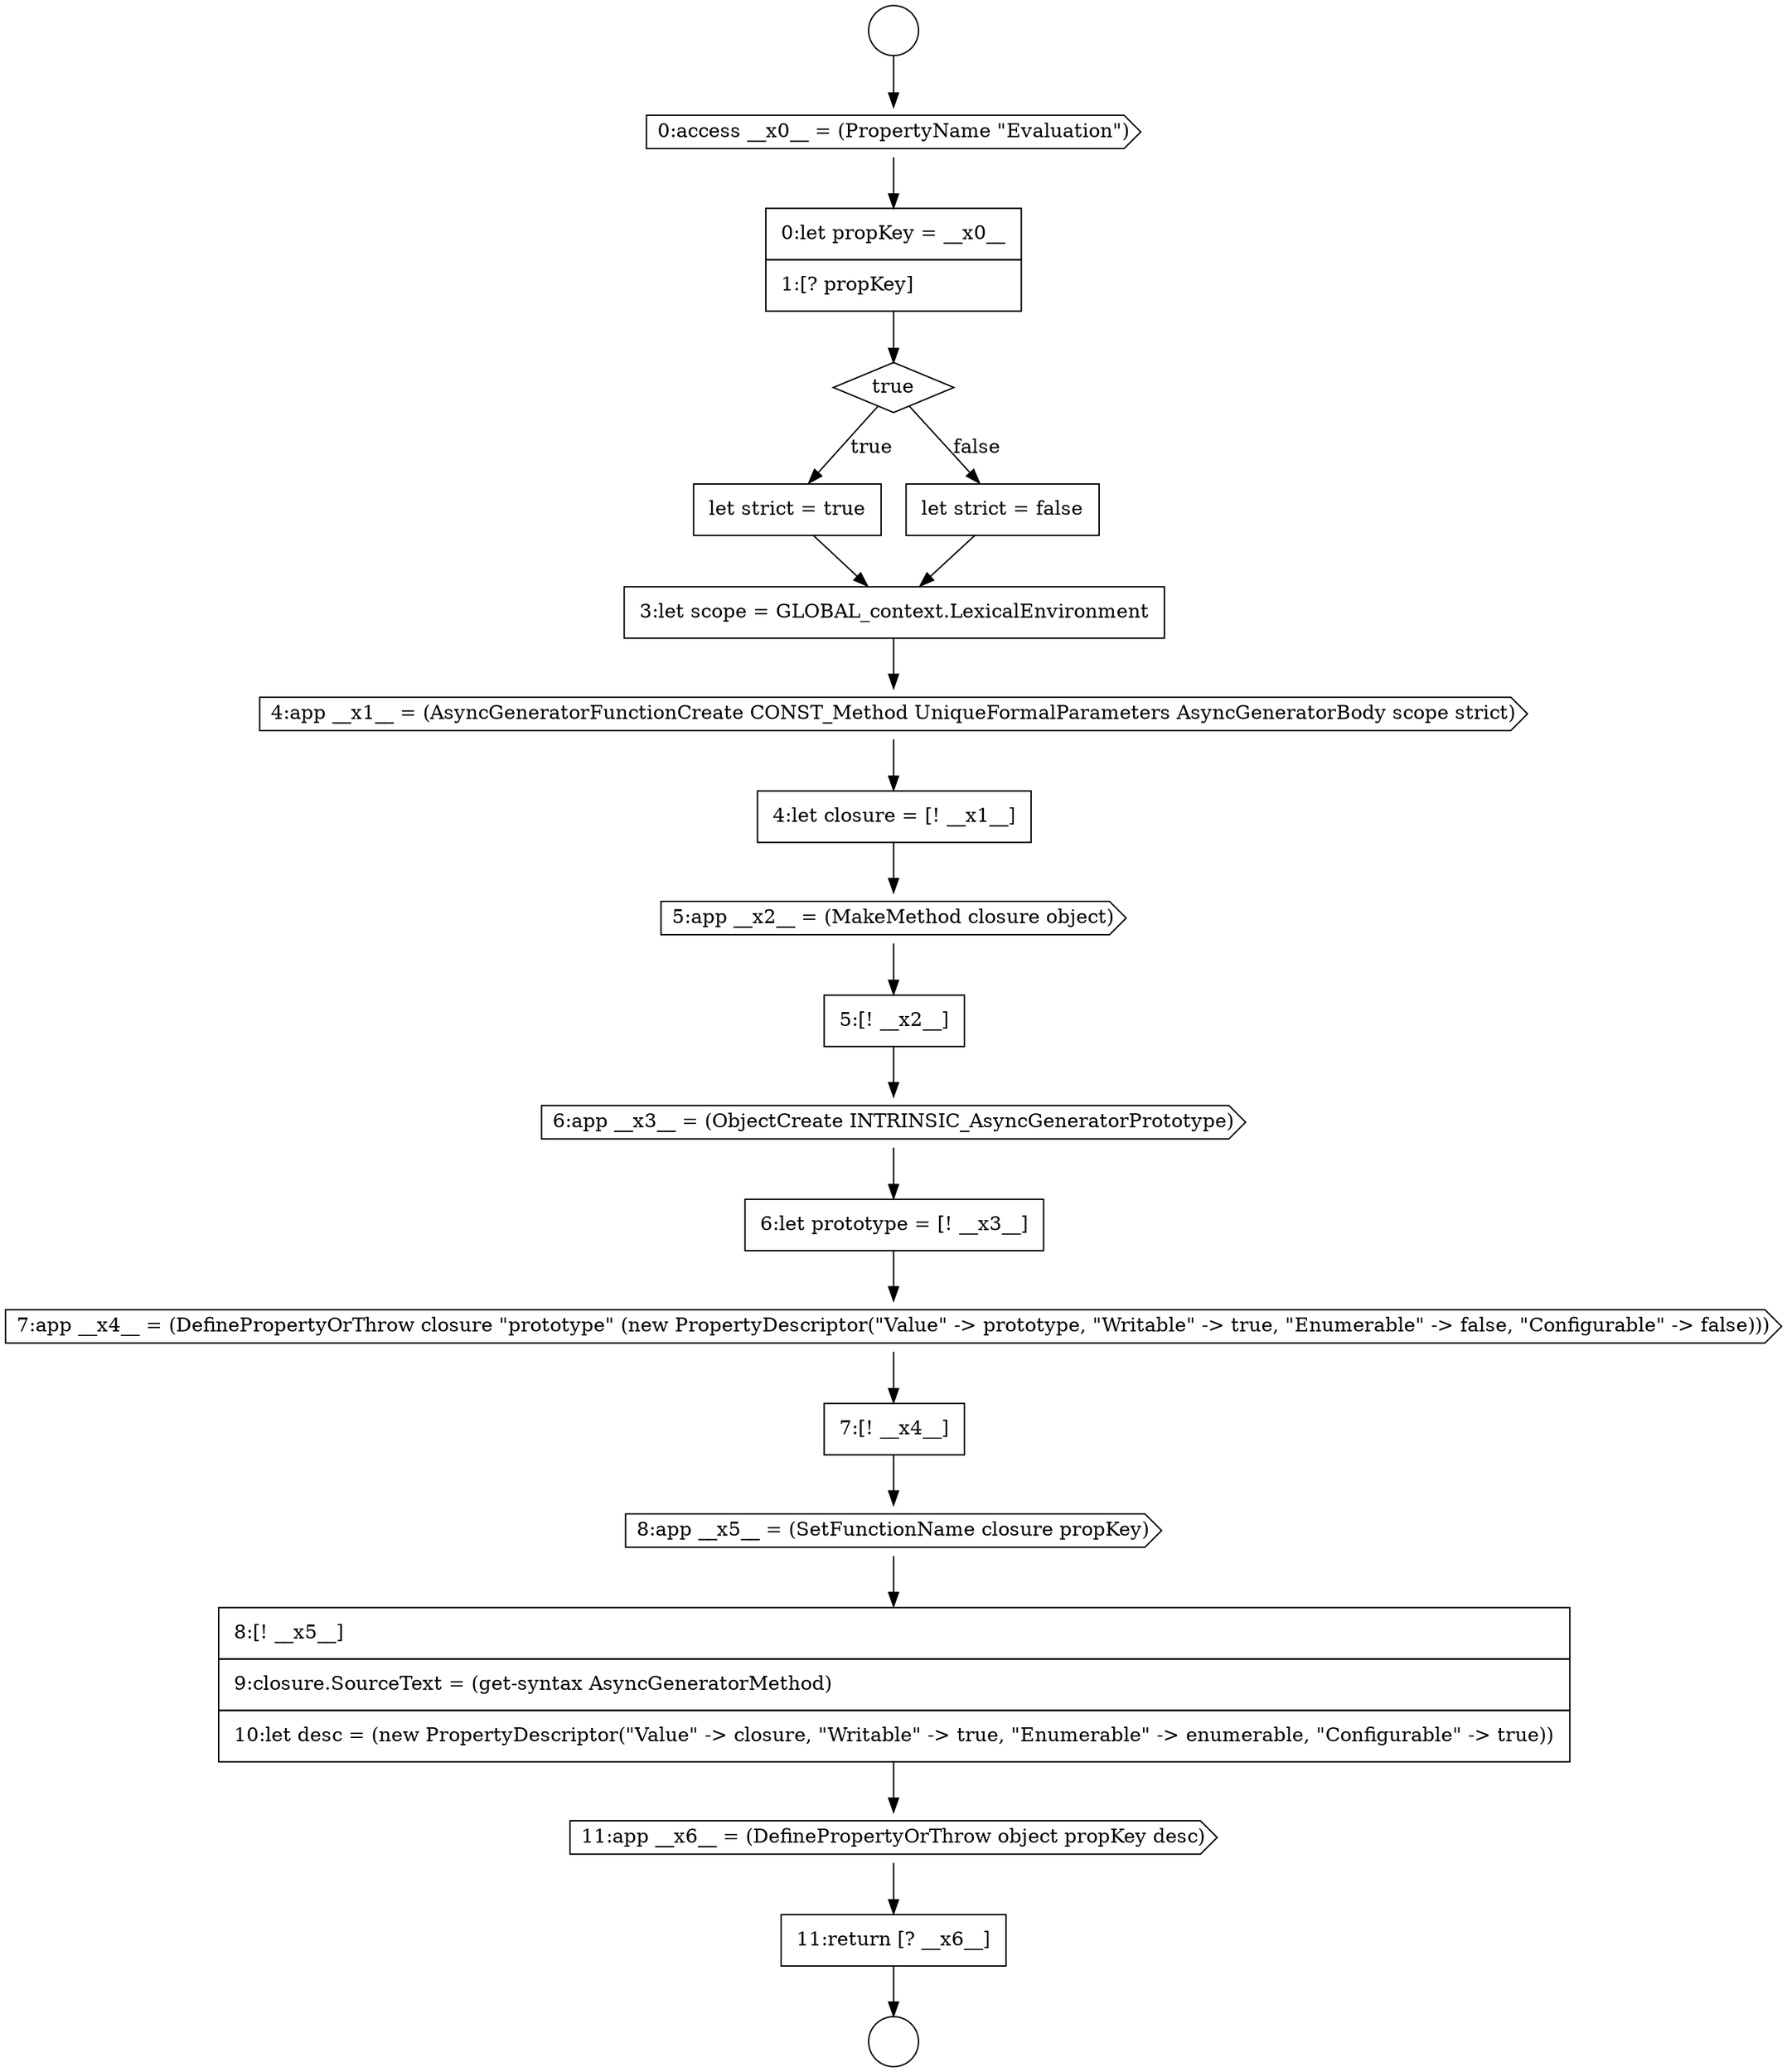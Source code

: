 digraph {
  node9120 [shape=none, margin=0, label=<<font color="black">
    <table border="0" cellborder="1" cellspacing="0" cellpadding="10">
      <tr><td align="left">5:[! __x2__]</td></tr>
    </table>
  </font>> color="black" fillcolor="white" style=filled]
  node9127 [shape=cds, label=<<font color="black">11:app __x6__ = (DefinePropertyOrThrow object propKey desc)</font>> color="black" fillcolor="white" style=filled]
  node9116 [shape=none, margin=0, label=<<font color="black">
    <table border="0" cellborder="1" cellspacing="0" cellpadding="10">
      <tr><td align="left">3:let scope = GLOBAL_context.LexicalEnvironment</td></tr>
    </table>
  </font>> color="black" fillcolor="white" style=filled]
  node9126 [shape=none, margin=0, label=<<font color="black">
    <table border="0" cellborder="1" cellspacing="0" cellpadding="10">
      <tr><td align="left">8:[! __x5__]</td></tr>
      <tr><td align="left">9:closure.SourceText = (get-syntax AsyncGeneratorMethod)</td></tr>
      <tr><td align="left">10:let desc = (new PropertyDescriptor(&quot;Value&quot; -&gt; closure, &quot;Writable&quot; -&gt; true, &quot;Enumerable&quot; -&gt; enumerable, &quot;Configurable&quot; -&gt; true))</td></tr>
    </table>
  </font>> color="black" fillcolor="white" style=filled]
  node9113 [shape=diamond, label=<<font color="black">true</font>> color="black" fillcolor="white" style=filled]
  node9117 [shape=cds, label=<<font color="black">4:app __x1__ = (AsyncGeneratorFunctionCreate CONST_Method UniqueFormalParameters AsyncGeneratorBody scope strict)</font>> color="black" fillcolor="white" style=filled]
  node9112 [shape=none, margin=0, label=<<font color="black">
    <table border="0" cellborder="1" cellspacing="0" cellpadding="10">
      <tr><td align="left">0:let propKey = __x0__</td></tr>
      <tr><td align="left">1:[? propKey]</td></tr>
    </table>
  </font>> color="black" fillcolor="white" style=filled]
  node9122 [shape=none, margin=0, label=<<font color="black">
    <table border="0" cellborder="1" cellspacing="0" cellpadding="10">
      <tr><td align="left">6:let prototype = [! __x3__]</td></tr>
    </table>
  </font>> color="black" fillcolor="white" style=filled]
  node9114 [shape=none, margin=0, label=<<font color="black">
    <table border="0" cellborder="1" cellspacing="0" cellpadding="10">
      <tr><td align="left">let strict = true</td></tr>
    </table>
  </font>> color="black" fillcolor="white" style=filled]
  node9125 [shape=cds, label=<<font color="black">8:app __x5__ = (SetFunctionName closure propKey)</font>> color="black" fillcolor="white" style=filled]
  node9118 [shape=none, margin=0, label=<<font color="black">
    <table border="0" cellborder="1" cellspacing="0" cellpadding="10">
      <tr><td align="left">4:let closure = [! __x1__]</td></tr>
    </table>
  </font>> color="black" fillcolor="white" style=filled]
  node9111 [shape=cds, label=<<font color="black">0:access __x0__ = (PropertyName &quot;Evaluation&quot;)</font>> color="black" fillcolor="white" style=filled]
  node9121 [shape=cds, label=<<font color="black">6:app __x3__ = (ObjectCreate INTRINSIC_AsyncGeneratorPrototype)</font>> color="black" fillcolor="white" style=filled]
  node9109 [shape=circle label=" " color="black" fillcolor="white" style=filled]
  node9119 [shape=cds, label=<<font color="black">5:app __x2__ = (MakeMethod closure object)</font>> color="black" fillcolor="white" style=filled]
  node9115 [shape=none, margin=0, label=<<font color="black">
    <table border="0" cellborder="1" cellspacing="0" cellpadding="10">
      <tr><td align="left">let strict = false</td></tr>
    </table>
  </font>> color="black" fillcolor="white" style=filled]
  node9123 [shape=cds, label=<<font color="black">7:app __x4__ = (DefinePropertyOrThrow closure &quot;prototype&quot; (new PropertyDescriptor(&quot;Value&quot; -&gt; prototype, &quot;Writable&quot; -&gt; true, &quot;Enumerable&quot; -&gt; false, &quot;Configurable&quot; -&gt; false)))</font>> color="black" fillcolor="white" style=filled]
  node9128 [shape=none, margin=0, label=<<font color="black">
    <table border="0" cellborder="1" cellspacing="0" cellpadding="10">
      <tr><td align="left">11:return [? __x6__]</td></tr>
    </table>
  </font>> color="black" fillcolor="white" style=filled]
  node9124 [shape=none, margin=0, label=<<font color="black">
    <table border="0" cellborder="1" cellspacing="0" cellpadding="10">
      <tr><td align="left">7:[! __x4__]</td></tr>
    </table>
  </font>> color="black" fillcolor="white" style=filled]
  node9110 [shape=circle label=" " color="black" fillcolor="white" style=filled]
  node9116 -> node9117 [ color="black"]
  node9122 -> node9123 [ color="black"]
  node9120 -> node9121 [ color="black"]
  node9127 -> node9128 [ color="black"]
  node9117 -> node9118 [ color="black"]
  node9112 -> node9113 [ color="black"]
  node9124 -> node9125 [ color="black"]
  node9111 -> node9112 [ color="black"]
  node9113 -> node9114 [label=<<font color="black">true</font>> color="black"]
  node9113 -> node9115 [label=<<font color="black">false</font>> color="black"]
  node9121 -> node9122 [ color="black"]
  node9125 -> node9126 [ color="black"]
  node9114 -> node9116 [ color="black"]
  node9109 -> node9111 [ color="black"]
  node9118 -> node9119 [ color="black"]
  node9123 -> node9124 [ color="black"]
  node9128 -> node9110 [ color="black"]
  node9119 -> node9120 [ color="black"]
  node9115 -> node9116 [ color="black"]
  node9126 -> node9127 [ color="black"]
}
